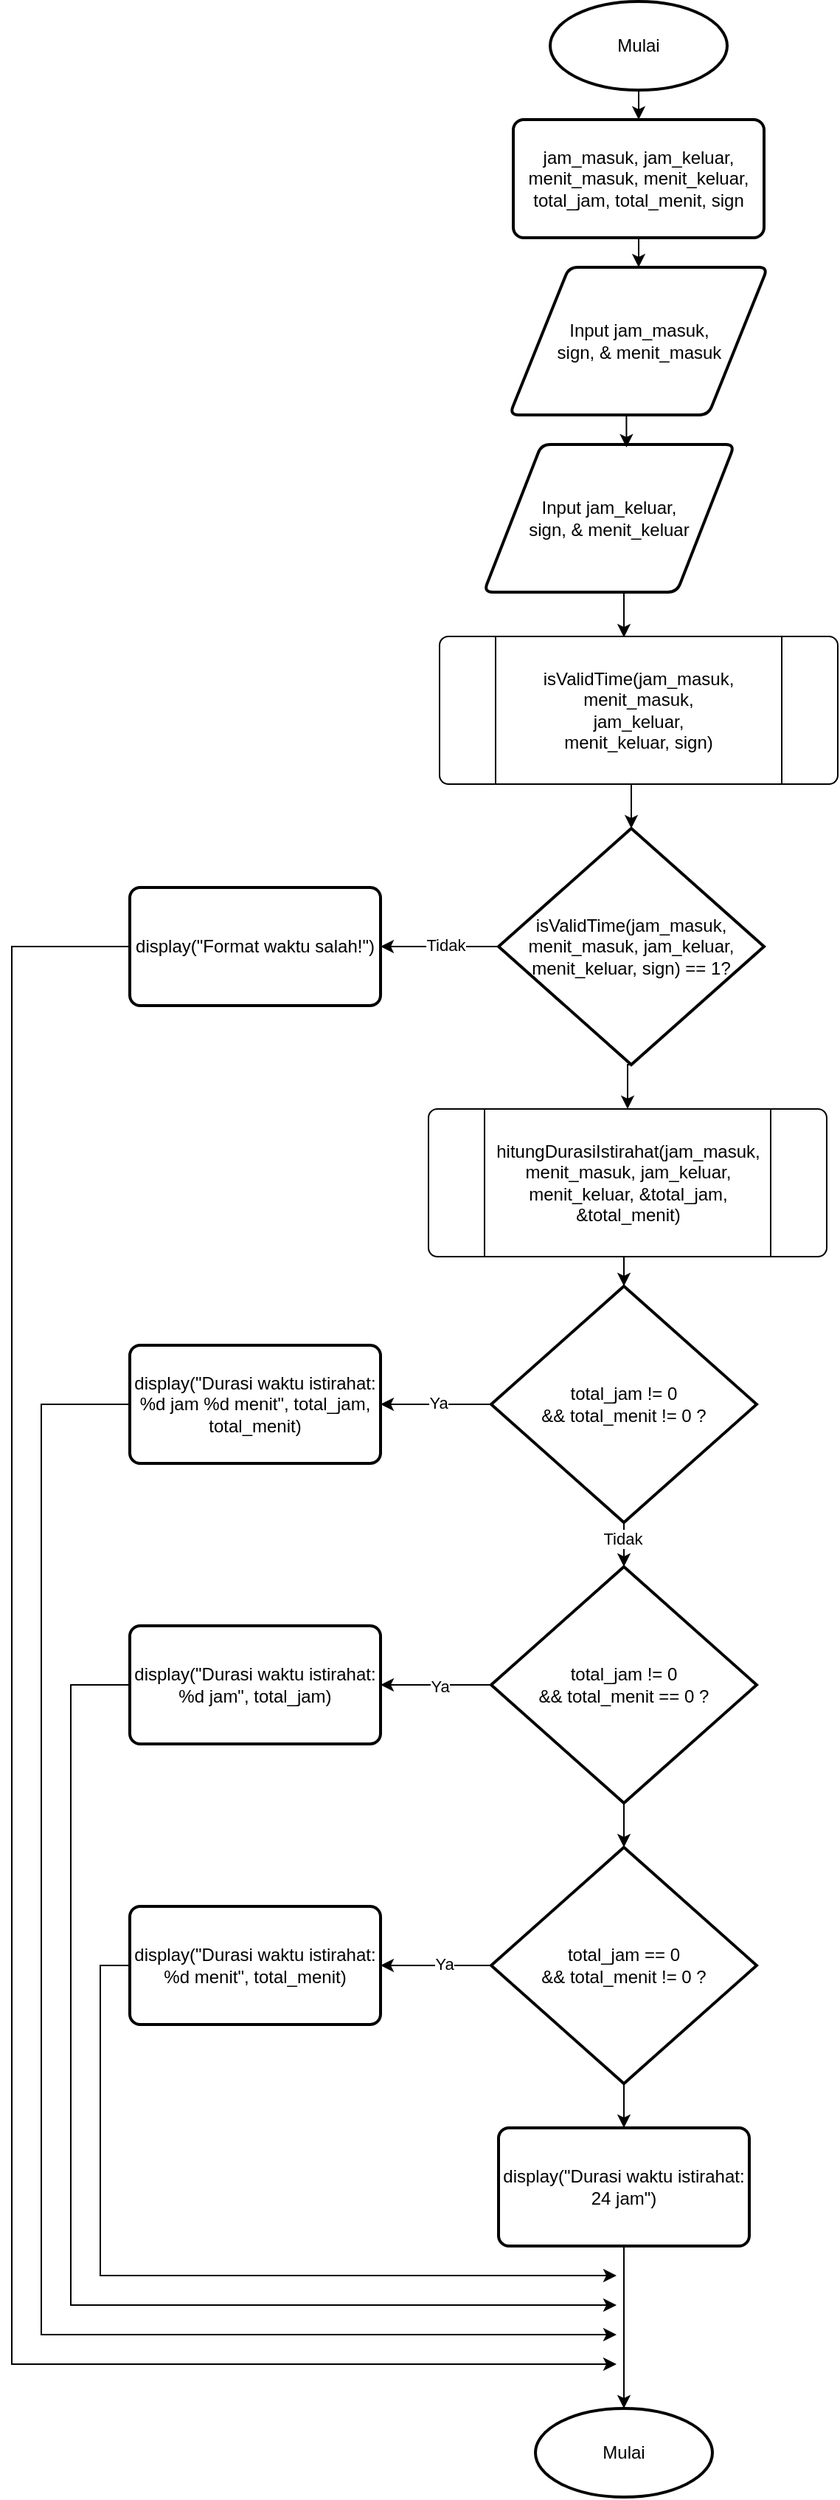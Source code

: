 <mxfile version="23.1.5" type="device">
  <diagram name="Page-1" id="pIJavBY0yzTweW4xneVl">
    <mxGraphModel dx="1152" dy="741" grid="1" gridSize="10" guides="1" tooltips="1" connect="1" arrows="1" fold="1" page="1" pageScale="1" pageWidth="850" pageHeight="1100" math="0" shadow="0">
      <root>
        <mxCell id="0" />
        <mxCell id="1" parent="0" />
        <mxCell id="m308Jgz9tz0uDNcA_IB2-2" style="edgeStyle=orthogonalEdgeStyle;rounded=0;orthogonalLoop=1;jettySize=auto;html=1;exitX=0.5;exitY=1;exitDx=0;exitDy=0;exitPerimeter=0;entryX=0.5;entryY=0;entryDx=0;entryDy=0;" parent="1" source="84_8ypNMcE97auE70Yde-1" target="m308Jgz9tz0uDNcA_IB2-1" edge="1">
          <mxGeometry relative="1" as="geometry" />
        </mxCell>
        <mxCell id="84_8ypNMcE97auE70Yde-1" value="Mulai" style="strokeWidth=2;html=1;shape=mxgraph.flowchart.start_1;whiteSpace=wrap;" parent="1" vertex="1">
          <mxGeometry x="525" y="30" width="120" height="60" as="geometry" />
        </mxCell>
        <mxCell id="m308Jgz9tz0uDNcA_IB2-6" style="edgeStyle=orthogonalEdgeStyle;rounded=0;orthogonalLoop=1;jettySize=auto;html=1;exitX=0.5;exitY=1;exitDx=0;exitDy=0;entryX=0.5;entryY=0;entryDx=0;entryDy=0;" parent="1" source="m308Jgz9tz0uDNcA_IB2-1" target="m308Jgz9tz0uDNcA_IB2-4" edge="1">
          <mxGeometry relative="1" as="geometry" />
        </mxCell>
        <mxCell id="m308Jgz9tz0uDNcA_IB2-1" value="jam_masuk, jam_keluar, menit_masuk, menit_keluar, total_jam, total_menit, sign" style="rounded=1;whiteSpace=wrap;html=1;absoluteArcSize=1;arcSize=14;strokeWidth=2;" parent="1" vertex="1">
          <mxGeometry x="500" y="110" width="170" height="80" as="geometry" />
        </mxCell>
        <mxCell id="m308Jgz9tz0uDNcA_IB2-4" value="Input jam_masuk, &lt;br&gt;sign, &amp;amp; menit_masuk" style="shape=parallelogram;html=1;strokeWidth=2;perimeter=parallelogramPerimeter;whiteSpace=wrap;rounded=1;arcSize=12;size=0.23;" parent="1" vertex="1">
          <mxGeometry x="497.5" y="210" width="175" height="100" as="geometry" />
        </mxCell>
        <mxCell id="m308Jgz9tz0uDNcA_IB2-7" value="Input jam_keluar, &lt;br&gt;sign, &amp;amp; menit_keluar" style="shape=parallelogram;html=1;strokeWidth=2;perimeter=parallelogramPerimeter;whiteSpace=wrap;rounded=1;arcSize=12;size=0.23;" parent="1" vertex="1">
          <mxGeometry x="480" y="330" width="170" height="100" as="geometry" />
        </mxCell>
        <mxCell id="m308Jgz9tz0uDNcA_IB2-9" style="edgeStyle=orthogonalEdgeStyle;rounded=0;orthogonalLoop=1;jettySize=auto;html=1;exitX=0.5;exitY=1;exitDx=0;exitDy=0;entryX=0.569;entryY=0.02;entryDx=0;entryDy=0;entryPerimeter=0;" parent="1" source="m308Jgz9tz0uDNcA_IB2-4" target="m308Jgz9tz0uDNcA_IB2-7" edge="1">
          <mxGeometry relative="1" as="geometry" />
        </mxCell>
        <mxCell id="m308Jgz9tz0uDNcA_IB2-15" style="edgeStyle=orthogonalEdgeStyle;rounded=0;orthogonalLoop=1;jettySize=auto;html=1;exitX=0;exitY=0.5;exitDx=0;exitDy=0;exitPerimeter=0;entryX=1;entryY=0.5;entryDx=0;entryDy=0;" parent="1" source="m308Jgz9tz0uDNcA_IB2-11" target="m308Jgz9tz0uDNcA_IB2-14" edge="1">
          <mxGeometry relative="1" as="geometry" />
        </mxCell>
        <mxCell id="m308Jgz9tz0uDNcA_IB2-16" value="Tidak" style="edgeLabel;html=1;align=center;verticalAlign=middle;resizable=0;points=[];" parent="m308Jgz9tz0uDNcA_IB2-15" vertex="1" connectable="0">
          <mxGeometry x="-0.242" y="-1" relative="1" as="geometry">
            <mxPoint x="-6" as="offset" />
          </mxGeometry>
        </mxCell>
        <mxCell id="m308Jgz9tz0uDNcA_IB2-52" style="edgeStyle=orthogonalEdgeStyle;rounded=0;orthogonalLoop=1;jettySize=auto;html=1;exitX=0.5;exitY=1;exitDx=0;exitDy=0;exitPerimeter=0;entryX=0.5;entryY=0;entryDx=0;entryDy=0;" parent="1" source="m308Jgz9tz0uDNcA_IB2-11" target="m308Jgz9tz0uDNcA_IB2-48" edge="1">
          <mxGeometry relative="1" as="geometry" />
        </mxCell>
        <mxCell id="m308Jgz9tz0uDNcA_IB2-11" value="isValidTime(jam_masuk, menit_masuk, jam_keluar, menit_keluar, sign) == 1?" style="strokeWidth=2;html=1;shape=mxgraph.flowchart.decision;whiteSpace=wrap;" parent="1" vertex="1">
          <mxGeometry x="490" y="590" width="180" height="160" as="geometry" />
        </mxCell>
        <mxCell id="m308Jgz9tz0uDNcA_IB2-47" style="edgeStyle=orthogonalEdgeStyle;rounded=0;orthogonalLoop=1;jettySize=auto;html=1;exitX=0;exitY=0.5;exitDx=0;exitDy=0;" parent="1" source="m308Jgz9tz0uDNcA_IB2-14" edge="1">
          <mxGeometry relative="1" as="geometry">
            <mxPoint x="570" y="1630" as="targetPoint" />
            <Array as="points">
              <mxPoint x="160" y="670" />
              <mxPoint x="160" y="1630" />
            </Array>
          </mxGeometry>
        </mxCell>
        <mxCell id="m308Jgz9tz0uDNcA_IB2-14" value="display(&quot;Format waktu salah!&quot;)" style="rounded=1;whiteSpace=wrap;html=1;absoluteArcSize=1;arcSize=14;strokeWidth=2;" parent="1" vertex="1">
          <mxGeometry x="240" y="630" width="170" height="80" as="geometry" />
        </mxCell>
        <mxCell id="m308Jgz9tz0uDNcA_IB2-25" style="edgeStyle=orthogonalEdgeStyle;rounded=0;orthogonalLoop=1;jettySize=auto;html=1;exitX=0;exitY=0.5;exitDx=0;exitDy=0;exitPerimeter=0;entryX=1;entryY=0.5;entryDx=0;entryDy=0;" parent="1" source="m308Jgz9tz0uDNcA_IB2-21" target="m308Jgz9tz0uDNcA_IB2-22" edge="1">
          <mxGeometry relative="1" as="geometry" />
        </mxCell>
        <mxCell id="m308Jgz9tz0uDNcA_IB2-26" value="Ya" style="edgeLabel;html=1;align=center;verticalAlign=middle;resizable=0;points=[];" parent="m308Jgz9tz0uDNcA_IB2-25" vertex="1" connectable="0">
          <mxGeometry x="-0.04" y="2" relative="1" as="geometry">
            <mxPoint y="-3" as="offset" />
          </mxGeometry>
        </mxCell>
        <mxCell id="m308Jgz9tz0uDNcA_IB2-21" value="total_jam != 0 &lt;br&gt;&amp;amp;&amp;amp; total_menit != 0 ?" style="strokeWidth=2;html=1;shape=mxgraph.flowchart.decision;whiteSpace=wrap;" parent="1" vertex="1">
          <mxGeometry x="485" y="900" width="180" height="160" as="geometry" />
        </mxCell>
        <mxCell id="m308Jgz9tz0uDNcA_IB2-44" style="edgeStyle=orthogonalEdgeStyle;rounded=0;orthogonalLoop=1;jettySize=auto;html=1;exitX=0;exitY=0.5;exitDx=0;exitDy=0;" parent="1" source="m308Jgz9tz0uDNcA_IB2-22" edge="1">
          <mxGeometry relative="1" as="geometry">
            <mxPoint x="570" y="1610" as="targetPoint" />
            <Array as="points">
              <mxPoint x="180" y="980" />
              <mxPoint x="180" y="1610" />
            </Array>
          </mxGeometry>
        </mxCell>
        <mxCell id="m308Jgz9tz0uDNcA_IB2-22" value="display(&quot;Durasi waktu istirahat: %d jam %d menit&quot;, total_jam, total_menit)" style="rounded=1;whiteSpace=wrap;html=1;absoluteArcSize=1;arcSize=14;strokeWidth=2;" parent="1" vertex="1">
          <mxGeometry x="240" y="940" width="170" height="80" as="geometry" />
        </mxCell>
        <mxCell id="m308Jgz9tz0uDNcA_IB2-30" style="edgeStyle=orthogonalEdgeStyle;rounded=0;orthogonalLoop=1;jettySize=auto;html=1;exitX=0;exitY=0.5;exitDx=0;exitDy=0;exitPerimeter=0;entryX=1;entryY=0.5;entryDx=0;entryDy=0;" parent="1" source="m308Jgz9tz0uDNcA_IB2-28" target="m308Jgz9tz0uDNcA_IB2-29" edge="1">
          <mxGeometry relative="1" as="geometry" />
        </mxCell>
        <mxCell id="m308Jgz9tz0uDNcA_IB2-33" value="Ya" style="edgeLabel;html=1;align=center;verticalAlign=middle;resizable=0;points=[];" parent="m308Jgz9tz0uDNcA_IB2-30" vertex="1" connectable="0">
          <mxGeometry x="-0.067" y="1" relative="1" as="geometry">
            <mxPoint as="offset" />
          </mxGeometry>
        </mxCell>
        <mxCell id="m308Jgz9tz0uDNcA_IB2-28" value="total_jam != 0 &lt;br&gt;&amp;amp;&amp;amp; total_menit == 0 ?" style="strokeWidth=2;html=1;shape=mxgraph.flowchart.decision;whiteSpace=wrap;" parent="1" vertex="1">
          <mxGeometry x="485" y="1090" width="180" height="160" as="geometry" />
        </mxCell>
        <mxCell id="m308Jgz9tz0uDNcA_IB2-45" style="edgeStyle=orthogonalEdgeStyle;rounded=0;orthogonalLoop=1;jettySize=auto;html=1;exitX=0;exitY=0.5;exitDx=0;exitDy=0;" parent="1" source="m308Jgz9tz0uDNcA_IB2-29" edge="1">
          <mxGeometry relative="1" as="geometry">
            <mxPoint x="570" y="1590" as="targetPoint" />
            <Array as="points">
              <mxPoint x="200" y="1170" />
              <mxPoint x="200" y="1590" />
            </Array>
          </mxGeometry>
        </mxCell>
        <mxCell id="m308Jgz9tz0uDNcA_IB2-29" value="display(&quot;Durasi waktu istirahat: %d jam&quot;, total_jam)" style="rounded=1;whiteSpace=wrap;html=1;absoluteArcSize=1;arcSize=14;strokeWidth=2;" parent="1" vertex="1">
          <mxGeometry x="240" y="1130" width="170" height="80" as="geometry" />
        </mxCell>
        <mxCell id="m308Jgz9tz0uDNcA_IB2-31" style="edgeStyle=orthogonalEdgeStyle;rounded=0;orthogonalLoop=1;jettySize=auto;html=1;exitX=0.5;exitY=1;exitDx=0;exitDy=0;exitPerimeter=0;entryX=0.5;entryY=0;entryDx=0;entryDy=0;entryPerimeter=0;" parent="1" source="m308Jgz9tz0uDNcA_IB2-21" target="m308Jgz9tz0uDNcA_IB2-28" edge="1">
          <mxGeometry relative="1" as="geometry" />
        </mxCell>
        <mxCell id="m308Jgz9tz0uDNcA_IB2-32" value="Tidak" style="edgeLabel;html=1;align=center;verticalAlign=middle;resizable=0;points=[];" parent="m308Jgz9tz0uDNcA_IB2-31" vertex="1" connectable="0">
          <mxGeometry x="-0.267" y="-1" relative="1" as="geometry">
            <mxPoint as="offset" />
          </mxGeometry>
        </mxCell>
        <mxCell id="m308Jgz9tz0uDNcA_IB2-37" style="edgeStyle=orthogonalEdgeStyle;rounded=0;orthogonalLoop=1;jettySize=auto;html=1;exitX=0;exitY=0.5;exitDx=0;exitDy=0;exitPerimeter=0;entryX=1;entryY=0.5;entryDx=0;entryDy=0;" parent="1" source="m308Jgz9tz0uDNcA_IB2-34" target="m308Jgz9tz0uDNcA_IB2-36" edge="1">
          <mxGeometry relative="1" as="geometry" />
        </mxCell>
        <mxCell id="m308Jgz9tz0uDNcA_IB2-38" value="Ya" style="edgeLabel;html=1;align=center;verticalAlign=middle;resizable=0;points=[];" parent="m308Jgz9tz0uDNcA_IB2-37" vertex="1" connectable="0">
          <mxGeometry x="-0.147" y="-1" relative="1" as="geometry">
            <mxPoint as="offset" />
          </mxGeometry>
        </mxCell>
        <mxCell id="m308Jgz9tz0uDNcA_IB2-40" style="edgeStyle=orthogonalEdgeStyle;rounded=0;orthogonalLoop=1;jettySize=auto;html=1;exitX=0.5;exitY=1;exitDx=0;exitDy=0;exitPerimeter=0;entryX=0.5;entryY=0;entryDx=0;entryDy=0;" parent="1" source="m308Jgz9tz0uDNcA_IB2-34" target="m308Jgz9tz0uDNcA_IB2-39" edge="1">
          <mxGeometry relative="1" as="geometry" />
        </mxCell>
        <mxCell id="m308Jgz9tz0uDNcA_IB2-34" value="total_jam == 0 &lt;br&gt;&amp;amp;&amp;amp; total_menit != 0 ?" style="strokeWidth=2;html=1;shape=mxgraph.flowchart.decision;whiteSpace=wrap;" parent="1" vertex="1">
          <mxGeometry x="485" y="1280" width="180" height="160" as="geometry" />
        </mxCell>
        <mxCell id="m308Jgz9tz0uDNcA_IB2-35" style="edgeStyle=orthogonalEdgeStyle;rounded=0;orthogonalLoop=1;jettySize=auto;html=1;exitX=0.5;exitY=1;exitDx=0;exitDy=0;exitPerimeter=0;entryX=0.5;entryY=0;entryDx=0;entryDy=0;entryPerimeter=0;" parent="1" source="m308Jgz9tz0uDNcA_IB2-28" target="m308Jgz9tz0uDNcA_IB2-34" edge="1">
          <mxGeometry relative="1" as="geometry" />
        </mxCell>
        <mxCell id="m308Jgz9tz0uDNcA_IB2-46" style="edgeStyle=orthogonalEdgeStyle;rounded=0;orthogonalLoop=1;jettySize=auto;html=1;exitX=0;exitY=0.5;exitDx=0;exitDy=0;" parent="1" source="m308Jgz9tz0uDNcA_IB2-36" edge="1">
          <mxGeometry relative="1" as="geometry">
            <mxPoint x="570" y="1570" as="targetPoint" />
            <Array as="points">
              <mxPoint x="220" y="1360" />
              <mxPoint x="220" y="1570" />
            </Array>
          </mxGeometry>
        </mxCell>
        <mxCell id="m308Jgz9tz0uDNcA_IB2-36" value="display(&quot;Durasi waktu istirahat: %d menit&quot;, total_menit)" style="rounded=1;whiteSpace=wrap;html=1;absoluteArcSize=1;arcSize=14;strokeWidth=2;" parent="1" vertex="1">
          <mxGeometry x="240" y="1320" width="170" height="80" as="geometry" />
        </mxCell>
        <mxCell id="m308Jgz9tz0uDNcA_IB2-39" value="display(&quot;Durasi waktu istirahat: 24 jam&quot;)" style="rounded=1;whiteSpace=wrap;html=1;absoluteArcSize=1;arcSize=14;strokeWidth=2;" parent="1" vertex="1">
          <mxGeometry x="490" y="1470" width="170" height="80" as="geometry" />
        </mxCell>
        <mxCell id="m308Jgz9tz0uDNcA_IB2-42" value="Mulai" style="strokeWidth=2;html=1;shape=mxgraph.flowchart.start_1;whiteSpace=wrap;" parent="1" vertex="1">
          <mxGeometry x="515" y="1660" width="120" height="60" as="geometry" />
        </mxCell>
        <mxCell id="m308Jgz9tz0uDNcA_IB2-43" style="edgeStyle=orthogonalEdgeStyle;rounded=0;orthogonalLoop=1;jettySize=auto;html=1;exitX=0.5;exitY=1;exitDx=0;exitDy=0;entryX=0.5;entryY=0;entryDx=0;entryDy=0;entryPerimeter=0;" parent="1" source="m308Jgz9tz0uDNcA_IB2-39" target="m308Jgz9tz0uDNcA_IB2-42" edge="1">
          <mxGeometry relative="1" as="geometry" />
        </mxCell>
        <mxCell id="m308Jgz9tz0uDNcA_IB2-48" value="" style="verticalLabelPosition=bottom;verticalAlign=top;html=1;shape=process;whiteSpace=wrap;rounded=1;size=0.14;arcSize=6;" parent="1" vertex="1">
          <mxGeometry x="442.5" y="780" width="270" height="100" as="geometry" />
        </mxCell>
        <mxCell id="m308Jgz9tz0uDNcA_IB2-49" value="hitungDurasiIstirahat(jam_masuk, menit_masuk, jam_keluar, menit_keluar, &amp;amp;total_jam, &amp;amp;total_menit)" style="text;html=1;align=center;verticalAlign=middle;whiteSpace=wrap;rounded=0;" parent="1" vertex="1">
          <mxGeometry x="537.5" y="802.5" width="80" height="55" as="geometry" />
        </mxCell>
        <mxCell id="m308Jgz9tz0uDNcA_IB2-51" style="edgeStyle=orthogonalEdgeStyle;rounded=0;orthogonalLoop=1;jettySize=auto;html=1;exitX=0.5;exitY=1;exitDx=0;exitDy=0;entryX=0.5;entryY=0;entryDx=0;entryDy=0;entryPerimeter=0;" parent="1" source="m308Jgz9tz0uDNcA_IB2-48" target="m308Jgz9tz0uDNcA_IB2-21" edge="1">
          <mxGeometry relative="1" as="geometry" />
        </mxCell>
        <mxCell id="m308Jgz9tz0uDNcA_IB2-53" value="" style="verticalLabelPosition=bottom;verticalAlign=top;html=1;shape=process;whiteSpace=wrap;rounded=1;size=0.14;arcSize=6;" parent="1" vertex="1">
          <mxGeometry x="450" y="460" width="270" height="100" as="geometry" />
        </mxCell>
        <mxCell id="m308Jgz9tz0uDNcA_IB2-54" value="isValidTime(jam_masuk, menit_masuk, jam_keluar, menit_keluar, sign)" style="text;html=1;align=center;verticalAlign=middle;whiteSpace=wrap;rounded=0;" parent="1" vertex="1">
          <mxGeometry x="545" y="482.5" width="80" height="55" as="geometry" />
        </mxCell>
        <mxCell id="m308Jgz9tz0uDNcA_IB2-55" style="edgeStyle=orthogonalEdgeStyle;rounded=0;orthogonalLoop=1;jettySize=auto;html=1;exitX=0.5;exitY=1;exitDx=0;exitDy=0;entryX=0.463;entryY=0.006;entryDx=0;entryDy=0;entryPerimeter=0;" parent="1" source="m308Jgz9tz0uDNcA_IB2-7" target="m308Jgz9tz0uDNcA_IB2-53" edge="1">
          <mxGeometry relative="1" as="geometry" />
        </mxCell>
        <mxCell id="m308Jgz9tz0uDNcA_IB2-56" style="edgeStyle=orthogonalEdgeStyle;rounded=0;orthogonalLoop=1;jettySize=auto;html=1;exitX=0.5;exitY=1;exitDx=0;exitDy=0;entryX=0.5;entryY=0;entryDx=0;entryDy=0;entryPerimeter=0;" parent="1" source="m308Jgz9tz0uDNcA_IB2-53" target="m308Jgz9tz0uDNcA_IB2-11" edge="1">
          <mxGeometry relative="1" as="geometry" />
        </mxCell>
      </root>
    </mxGraphModel>
  </diagram>
</mxfile>
